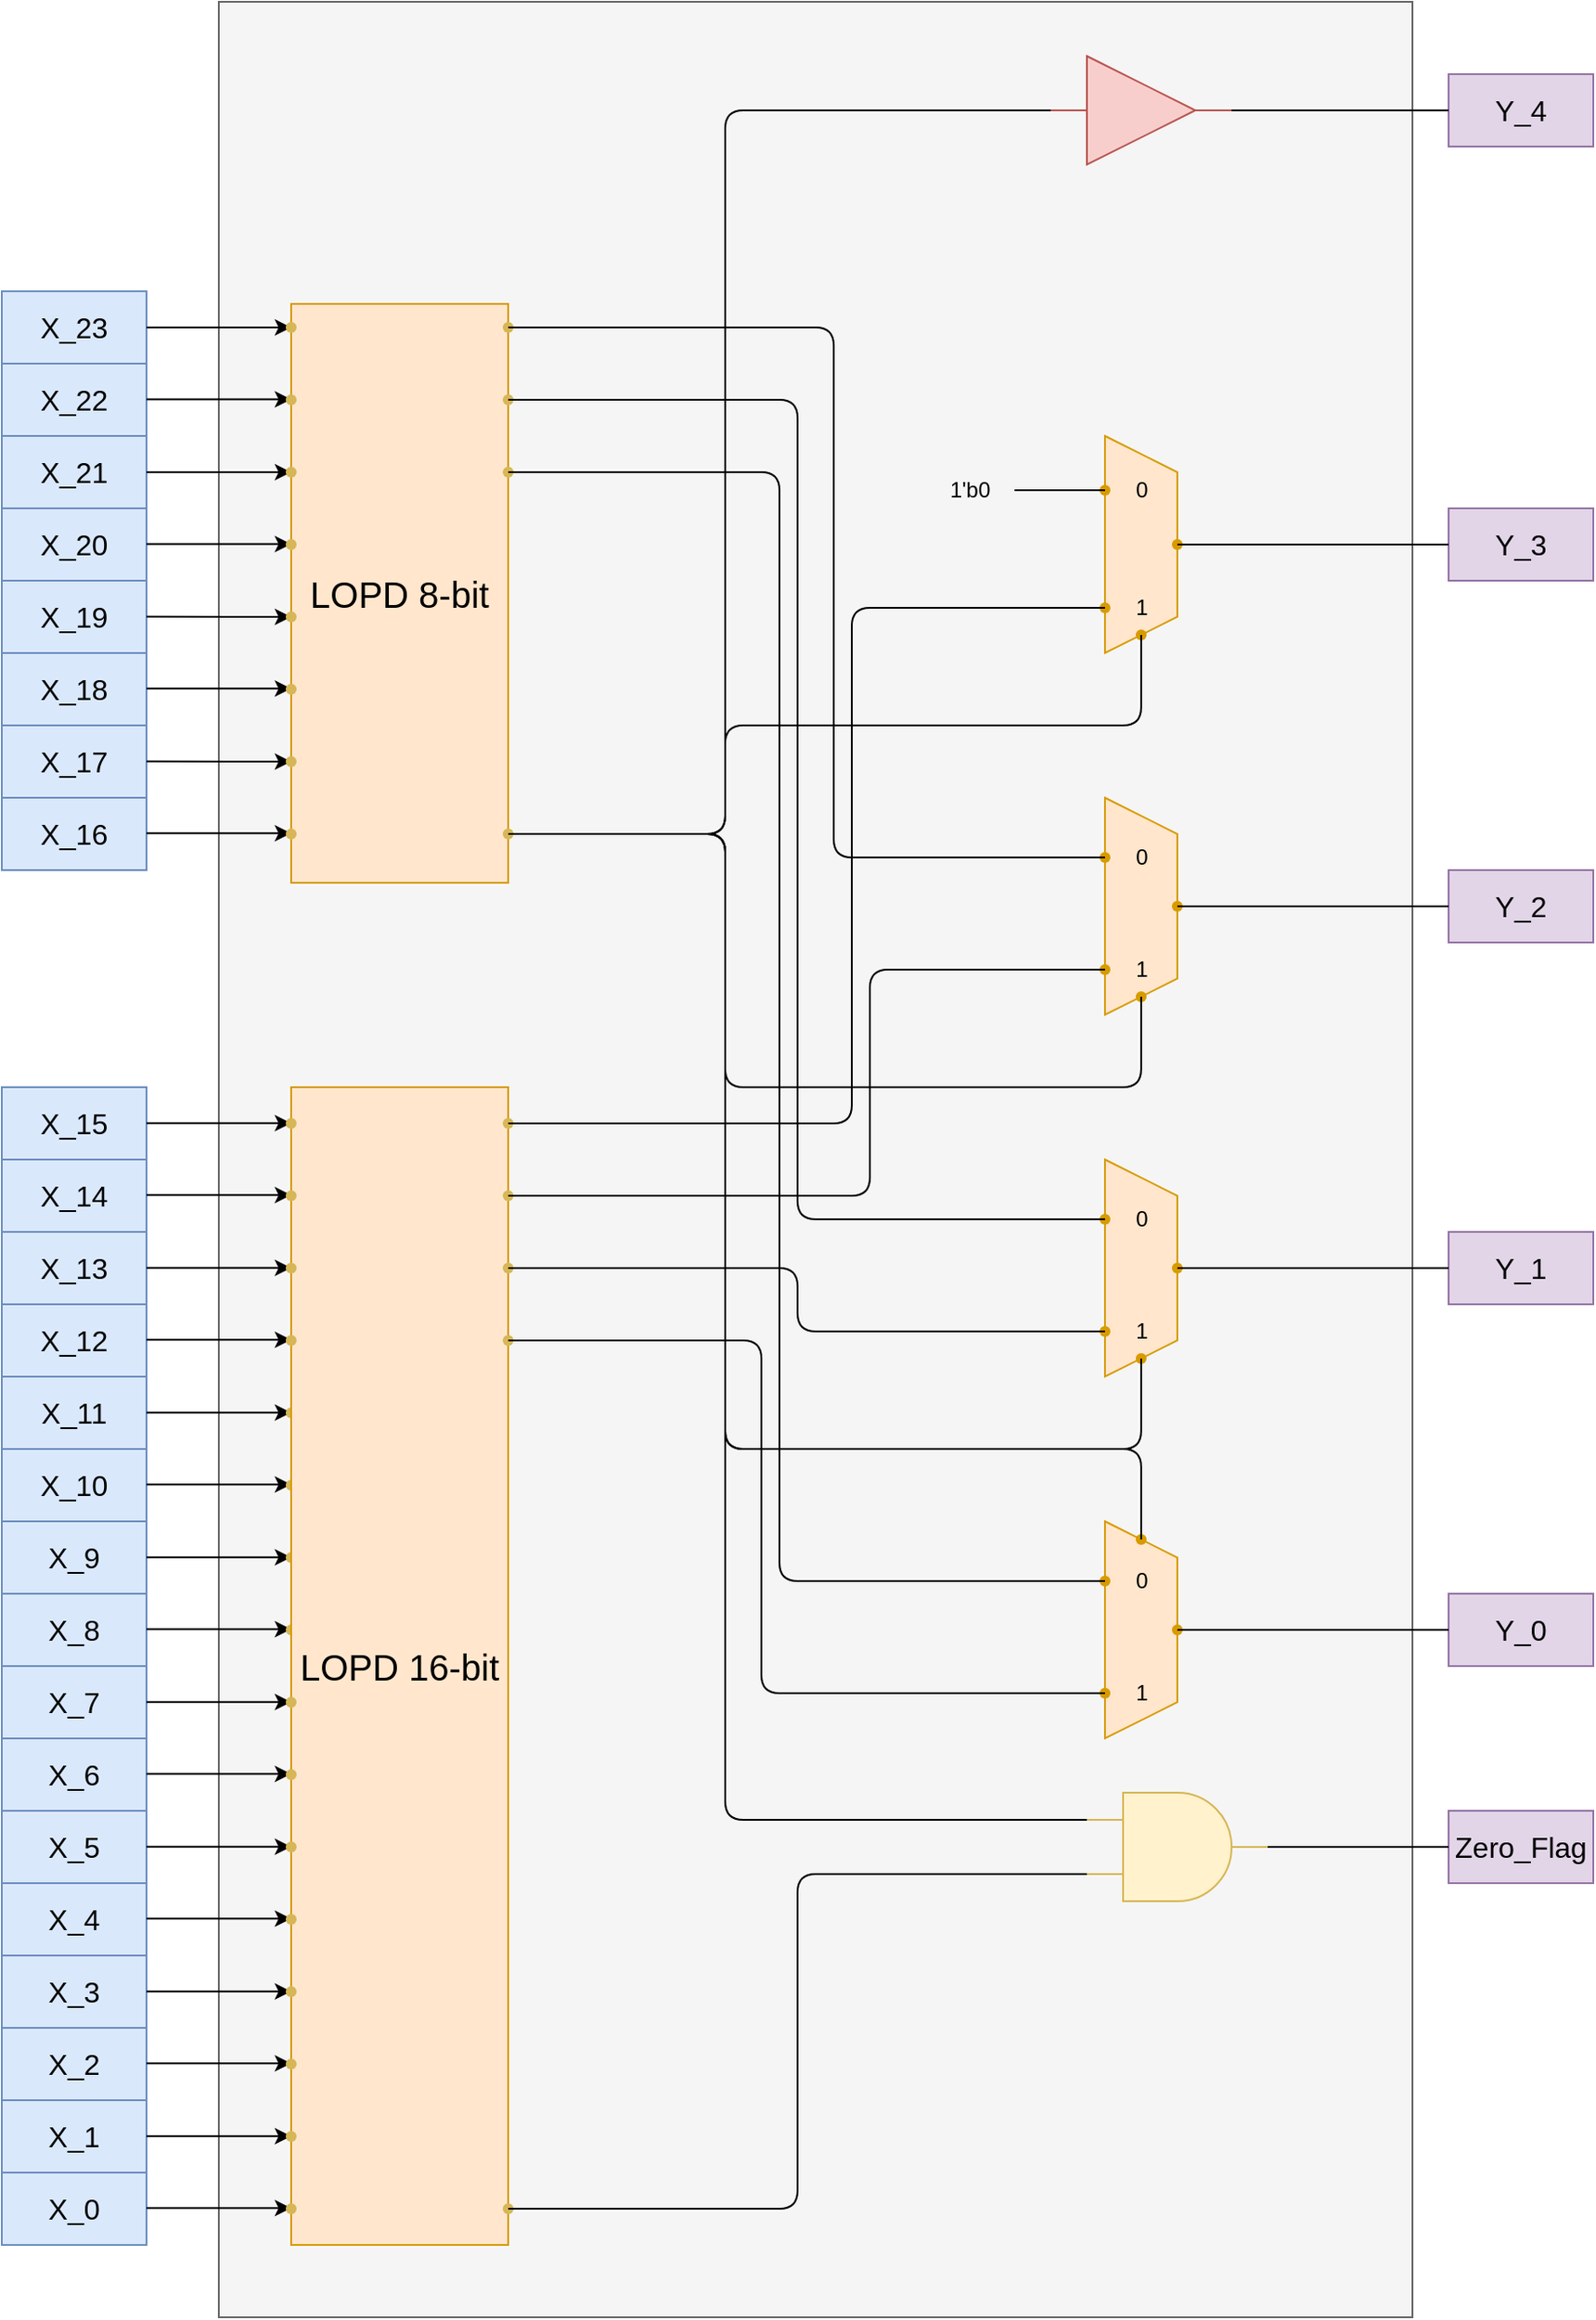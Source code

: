 <mxfile>
    <diagram id="HnrJ2k9k2Cit4Tft0vqH" name="Page-1">
        <mxGraphModel dx="1975" dy="1495" grid="1" gridSize="10" guides="1" tooltips="1" connect="1" arrows="1" fold="1" page="1" pageScale="1" pageWidth="850" pageHeight="1100" math="0" shadow="0">
            <root>
                <mxCell id="0"/>
                <mxCell id="1" parent="0"/>
                <mxCell id="196" value="" style="rounded=0;whiteSpace=wrap;html=1;fillColor=#f5f5f5;fontColor=#333333;strokeColor=#666666;" vertex="1" parent="1">
                    <mxGeometry x="120" y="40" width="660" height="1280" as="geometry"/>
                </mxCell>
                <mxCell id="39" value="" style="verticalLabelPosition=bottom;shadow=0;dashed=0;align=center;html=1;verticalAlign=top;shape=mxgraph.electrical.logic_gates.logic_gate;operation=and;fillColor=#fff2cc;strokeColor=#d6b656;" vertex="1" parent="1">
                    <mxGeometry x="600" y="1030" width="100" height="60" as="geometry"/>
                </mxCell>
                <mxCell id="40" value="" style="group" vertex="1" connectable="0" parent="1">
                    <mxGeometry x="600" y="280" width="60" height="120" as="geometry"/>
                </mxCell>
                <mxCell id="41" value="" style="shape=trapezoid;perimeter=trapezoidPerimeter;whiteSpace=wrap;html=1;fixedSize=1;rotation=90;fillColor=#ffe6cc;strokeColor=#d79b00;" vertex="1" parent="40">
                    <mxGeometry x="-30" y="40" width="120" height="40" as="geometry"/>
                </mxCell>
                <mxCell id="42" value="" style="shape=waypoint;sketch=0;size=6;pointerEvents=1;points=[];fillColor=#ffe6cc;resizable=0;rotatable=0;perimeter=centerPerimeter;snapToPoint=1;strokeColor=#d79b00;" vertex="1" parent="40">
                    <mxGeometry y="20" width="20" height="20" as="geometry"/>
                </mxCell>
                <mxCell id="43" value="0" style="text;html=1;align=center;verticalAlign=middle;resizable=0;points=[];autosize=1;strokeColor=none;fillColor=none;" vertex="1" parent="40">
                    <mxGeometry x="15" y="15" width="30" height="30" as="geometry"/>
                </mxCell>
                <mxCell id="44" value="1" style="text;html=1;align=center;verticalAlign=middle;resizable=0;points=[];autosize=1;strokeColor=none;fillColor=none;" vertex="1" parent="40">
                    <mxGeometry x="15" y="80" width="30" height="30" as="geometry"/>
                </mxCell>
                <mxCell id="45" value="" style="shape=waypoint;sketch=0;size=6;pointerEvents=1;points=[];fillColor=#ffe6cc;resizable=0;rotatable=0;perimeter=centerPerimeter;snapToPoint=1;strokeColor=#d79b00;" vertex="1" parent="40">
                    <mxGeometry y="85" width="20" height="20" as="geometry"/>
                </mxCell>
                <mxCell id="46" value="" style="shape=waypoint;sketch=0;size=6;pointerEvents=1;points=[];fillColor=#ffe6cc;resizable=0;rotatable=0;perimeter=centerPerimeter;snapToPoint=1;strokeColor=#d79b00;" vertex="1" parent="40">
                    <mxGeometry x="40" y="50" width="20" height="20" as="geometry"/>
                </mxCell>
                <mxCell id="47" value="" style="shape=waypoint;sketch=0;size=6;pointerEvents=1;points=[];fillColor=#ffe6cc;resizable=0;rotatable=0;perimeter=centerPerimeter;snapToPoint=1;strokeColor=#d79b00;" vertex="1" parent="40">
                    <mxGeometry x="20" y="100" width="20" height="20" as="geometry"/>
                </mxCell>
                <mxCell id="48" value="" style="group" vertex="1" connectable="0" parent="1">
                    <mxGeometry x="600" y="480" width="60" height="120" as="geometry"/>
                </mxCell>
                <mxCell id="49" value="" style="shape=trapezoid;perimeter=trapezoidPerimeter;whiteSpace=wrap;html=1;fixedSize=1;rotation=90;fillColor=#ffe6cc;strokeColor=#d79b00;" vertex="1" parent="48">
                    <mxGeometry x="-30" y="40" width="120" height="40" as="geometry"/>
                </mxCell>
                <mxCell id="50" value="" style="shape=waypoint;sketch=0;size=6;pointerEvents=1;points=[];fillColor=#ffe6cc;resizable=0;rotatable=0;perimeter=centerPerimeter;snapToPoint=1;strokeColor=#d79b00;" vertex="1" parent="48">
                    <mxGeometry y="23" width="20" height="20" as="geometry"/>
                </mxCell>
                <mxCell id="51" value="0" style="text;html=1;align=center;verticalAlign=middle;resizable=0;points=[];autosize=1;strokeColor=none;fillColor=none;" vertex="1" parent="48">
                    <mxGeometry x="15" y="18" width="30" height="30" as="geometry"/>
                </mxCell>
                <mxCell id="52" value="1" style="text;html=1;align=center;verticalAlign=middle;resizable=0;points=[];autosize=1;strokeColor=none;fillColor=none;" vertex="1" parent="48">
                    <mxGeometry x="15" y="80" width="30" height="30" as="geometry"/>
                </mxCell>
                <mxCell id="53" value="" style="shape=waypoint;sketch=0;size=6;pointerEvents=1;points=[];fillColor=#ffe6cc;resizable=0;rotatable=0;perimeter=centerPerimeter;snapToPoint=1;strokeColor=#d79b00;" vertex="1" parent="48">
                    <mxGeometry y="85" width="20" height="20" as="geometry"/>
                </mxCell>
                <mxCell id="54" value="" style="shape=waypoint;sketch=0;size=6;pointerEvents=1;points=[];fillColor=#ffe6cc;resizable=0;rotatable=0;perimeter=centerPerimeter;snapToPoint=1;strokeColor=#d79b00;" vertex="1" parent="48">
                    <mxGeometry x="40" y="50" width="20" height="20" as="geometry"/>
                </mxCell>
                <mxCell id="55" value="" style="shape=waypoint;sketch=0;size=6;pointerEvents=1;points=[];fillColor=#ffe6cc;resizable=0;rotatable=0;perimeter=centerPerimeter;snapToPoint=1;strokeColor=#d79b00;" vertex="1" parent="48">
                    <mxGeometry x="20" y="100" width="20" height="20" as="geometry"/>
                </mxCell>
                <mxCell id="56" value="" style="verticalLabelPosition=bottom;shadow=0;dashed=0;align=center;html=1;verticalAlign=top;shape=mxgraph.electrical.logic_gates.buffer2;fillColor=#f8cecc;strokeColor=#b85450;" vertex="1" parent="1">
                    <mxGeometry x="580" y="70" width="100" height="60" as="geometry"/>
                </mxCell>
                <mxCell id="66" value="&lt;font style=&quot;font-size: 16px;&quot;&gt;Y_4&lt;/font&gt;" style="whiteSpace=wrap;html=1;fillColor=#e1d5e7;strokeColor=#9673a6;" vertex="1" parent="1">
                    <mxGeometry x="800" y="80" width="80" height="40" as="geometry"/>
                </mxCell>
                <mxCell id="67" value="" style="endArrow=none;html=1;exitX=1;exitY=0.5;exitDx=0;exitDy=0;entryX=0;entryY=0.5;entryDx=0;entryDy=0;" edge="1" parent="1" source="56" target="66">
                    <mxGeometry width="50" height="50" relative="1" as="geometry">
                        <mxPoint x="790" y="340" as="sourcePoint"/>
                        <mxPoint x="840" y="290" as="targetPoint"/>
                    </mxGeometry>
                </mxCell>
                <mxCell id="68" value="&lt;font style=&quot;font-size: 16px;&quot;&gt;Y_3&lt;/font&gt;" style="whiteSpace=wrap;html=1;fillColor=#e1d5e7;strokeColor=#9673a6;" vertex="1" parent="1">
                    <mxGeometry x="800" y="320" width="80" height="40" as="geometry"/>
                </mxCell>
                <mxCell id="69" value="" style="endArrow=none;html=1;exitX=0.75;exitY=0.542;exitDx=0;exitDy=0;entryX=0;entryY=0.5;entryDx=0;entryDy=0;exitPerimeter=0;" edge="1" parent="1" source="46" target="68">
                    <mxGeometry width="50" height="50" relative="1" as="geometry">
                        <mxPoint x="690" y="180" as="sourcePoint"/>
                        <mxPoint x="810" y="180" as="targetPoint"/>
                    </mxGeometry>
                </mxCell>
                <mxCell id="70" value="&lt;font style=&quot;font-size: 16px;&quot;&gt;Y_2&lt;/font&gt;" style="whiteSpace=wrap;html=1;fillColor=#e1d5e7;strokeColor=#9673a6;" vertex="1" parent="1">
                    <mxGeometry x="800" y="520" width="80" height="40" as="geometry"/>
                </mxCell>
                <mxCell id="71" value="" style="endArrow=none;html=1;exitX=0.667;exitY=0.775;exitDx=0;exitDy=0;entryX=0;entryY=0.5;entryDx=0;entryDy=0;exitPerimeter=0;" edge="1" parent="1" source="54" target="70">
                    <mxGeometry width="50" height="50" relative="1" as="geometry">
                        <mxPoint x="660" y="293" as="sourcePoint"/>
                        <mxPoint x="810" y="293" as="targetPoint"/>
                    </mxGeometry>
                </mxCell>
                <mxCell id="72" value="&lt;font style=&quot;font-size: 16px;&quot;&gt;Zero_Flag&lt;/font&gt;" style="whiteSpace=wrap;html=1;fillColor=#e1d5e7;strokeColor=#9673a6;" vertex="1" parent="1">
                    <mxGeometry x="800" y="1040" width="80" height="40" as="geometry"/>
                </mxCell>
                <mxCell id="73" value="" style="endArrow=none;html=1;exitX=1;exitY=0.5;exitDx=0;exitDy=0;entryX=0;entryY=0.5;entryDx=0;entryDy=0;exitPerimeter=0;" edge="1" parent="1" source="39" target="72">
                    <mxGeometry width="50" height="50" relative="1" as="geometry">
                        <mxPoint x="660" y="927" as="sourcePoint"/>
                        <mxPoint x="810" y="927" as="targetPoint"/>
                    </mxGeometry>
                </mxCell>
                <mxCell id="140" value="" style="group" vertex="1" connectable="0" parent="1">
                    <mxGeometry y="640" width="290" height="640" as="geometry"/>
                </mxCell>
                <mxCell id="31" value="&lt;font style=&quot;font-size: 16px;&quot;&gt;X_11&lt;/font&gt;" style="whiteSpace=wrap;html=1;fillColor=#dae8fc;strokeColor=#6c8ebf;" vertex="1" parent="140">
                    <mxGeometry y="160" width="80" height="40" as="geometry"/>
                </mxCell>
                <mxCell id="32" value="&lt;font style=&quot;font-size: 16px;&quot;&gt;X_10&lt;/font&gt;" style="whiteSpace=wrap;html=1;fillColor=#dae8fc;strokeColor=#6c8ebf;" vertex="1" parent="140">
                    <mxGeometry y="200" width="80" height="40" as="geometry"/>
                </mxCell>
                <mxCell id="33" value="&lt;font style=&quot;font-size: 16px;&quot;&gt;X_9&lt;/font&gt;" style="whiteSpace=wrap;html=1;fillColor=#dae8fc;strokeColor=#6c8ebf;" vertex="1" parent="140">
                    <mxGeometry y="240" width="80" height="40" as="geometry"/>
                </mxCell>
                <mxCell id="34" value="&lt;font style=&quot;font-size: 16px;&quot;&gt;X_8&lt;/font&gt;" style="whiteSpace=wrap;html=1;fillColor=#dae8fc;strokeColor=#6c8ebf;" vertex="1" parent="140">
                    <mxGeometry y="280" width="80" height="40" as="geometry"/>
                </mxCell>
                <mxCell id="35" value="" style="edgeStyle=none;orthogonalLoop=1;jettySize=auto;html=1;exitX=1;exitY=0.5;exitDx=0;exitDy=0;entryX=0.15;entryY=0.64;entryDx=0;entryDy=0;entryPerimeter=0;" edge="1" parent="140">
                    <mxGeometry width="100" relative="1" as="geometry">
                        <mxPoint x="80" y="299.64" as="sourcePoint"/>
                        <mxPoint x="160" y="299.64" as="targetPoint"/>
                        <Array as="points"/>
                    </mxGeometry>
                </mxCell>
                <mxCell id="36" value="" style="edgeStyle=none;orthogonalLoop=1;jettySize=auto;html=1;exitX=1;exitY=0.5;exitDx=0;exitDy=0;entryX=0.15;entryY=0.64;entryDx=0;entryDy=0;entryPerimeter=0;" edge="1" parent="140">
                    <mxGeometry width="100" relative="1" as="geometry">
                        <mxPoint x="80" y="259.88" as="sourcePoint"/>
                        <mxPoint x="160" y="259.88" as="targetPoint"/>
                        <Array as="points"/>
                    </mxGeometry>
                </mxCell>
                <mxCell id="37" value="" style="edgeStyle=none;orthogonalLoop=1;jettySize=auto;html=1;exitX=1;exitY=0.5;exitDx=0;exitDy=0;entryX=0.15;entryY=0.64;entryDx=0;entryDy=0;entryPerimeter=0;" edge="1" parent="140">
                    <mxGeometry width="100" relative="1" as="geometry">
                        <mxPoint x="80" y="219.64" as="sourcePoint"/>
                        <mxPoint x="160" y="219.64" as="targetPoint"/>
                        <Array as="points"/>
                    </mxGeometry>
                </mxCell>
                <mxCell id="38" value="" style="edgeStyle=none;orthogonalLoop=1;jettySize=auto;html=1;exitX=1;exitY=0.5;exitDx=0;exitDy=0;entryX=0.15;entryY=0.64;entryDx=0;entryDy=0;entryPerimeter=0;" edge="1" parent="140">
                    <mxGeometry width="100" relative="1" as="geometry">
                        <mxPoint x="80" y="179.88" as="sourcePoint"/>
                        <mxPoint x="160" y="179.88" as="targetPoint"/>
                        <Array as="points"/>
                    </mxGeometry>
                </mxCell>
                <mxCell id="88" value="" style="shape=waypoint;sketch=0;size=6;pointerEvents=1;points=[];fillColor=#fff2cc;resizable=0;rotatable=0;perimeter=centerPerimeter;snapToPoint=1;strokeColor=#d6b656;container=0;" vertex="1" parent="140">
                    <mxGeometry x="150" y="170" width="20" height="20" as="geometry"/>
                </mxCell>
                <mxCell id="89" value="" style="shape=waypoint;sketch=0;size=6;pointerEvents=1;points=[];fillColor=#fff2cc;resizable=0;rotatable=0;perimeter=centerPerimeter;snapToPoint=1;strokeColor=#d6b656;container=0;" vertex="1" parent="140">
                    <mxGeometry x="150" y="210" width="20" height="20" as="geometry"/>
                </mxCell>
                <mxCell id="90" value="" style="shape=waypoint;sketch=0;size=6;pointerEvents=1;points=[];fillColor=#fff2cc;resizable=0;rotatable=0;perimeter=centerPerimeter;snapToPoint=1;strokeColor=#d6b656;container=0;" vertex="1" parent="140">
                    <mxGeometry x="150" y="250" width="20" height="20" as="geometry"/>
                </mxCell>
                <mxCell id="91" value="" style="shape=waypoint;sketch=0;size=6;pointerEvents=1;points=[];fillColor=#fff2cc;resizable=0;rotatable=0;perimeter=centerPerimeter;snapToPoint=1;strokeColor=#d6b656;container=0;" vertex="1" parent="140">
                    <mxGeometry x="150" y="290" width="20" height="20" as="geometry"/>
                </mxCell>
                <mxCell id="23" value="&lt;font style=&quot;font-size: 20px;&quot;&gt;LOPD 16-bit&lt;/font&gt;" style="whiteSpace=wrap;html=1;fillColor=#ffe6cc;strokeColor=#d79b00;container=0;" vertex="1" parent="140">
                    <mxGeometry x="160" width="120" height="640" as="geometry"/>
                </mxCell>
                <mxCell id="24" value="" style="shape=waypoint;sketch=0;size=6;pointerEvents=1;points=[];fillColor=#fff2cc;resizable=0;rotatable=0;perimeter=centerPerimeter;snapToPoint=1;strokeColor=#d6b656;container=0;" vertex="1" parent="140">
                    <mxGeometry x="270" y="10" width="20" height="20" as="geometry"/>
                </mxCell>
                <mxCell id="25" value="" style="shape=waypoint;sketch=0;size=6;pointerEvents=1;points=[];fillColor=#fff2cc;resizable=0;rotatable=0;perimeter=centerPerimeter;snapToPoint=1;strokeColor=#d6b656;container=0;" vertex="1" parent="140">
                    <mxGeometry x="270" y="50" width="20" height="20" as="geometry"/>
                </mxCell>
                <mxCell id="26" value="" style="shape=waypoint;sketch=0;size=6;pointerEvents=1;points=[];fillColor=#fff2cc;resizable=0;rotatable=0;perimeter=centerPerimeter;snapToPoint=1;strokeColor=#d6b656;container=0;" vertex="1" parent="140">
                    <mxGeometry x="270" y="90" width="20" height="20" as="geometry"/>
                </mxCell>
                <mxCell id="27" value="" style="shape=waypoint;sketch=0;size=6;pointerEvents=1;points=[];fillColor=#fff2cc;resizable=0;rotatable=0;perimeter=centerPerimeter;snapToPoint=1;strokeColor=#d6b656;container=0;" vertex="1" parent="140">
                    <mxGeometry x="270" y="610" width="20" height="20" as="geometry"/>
                </mxCell>
                <mxCell id="28" value="" style="shape=waypoint;sketch=0;size=6;pointerEvents=1;points=[];fillColor=#fff2cc;resizable=0;rotatable=0;perimeter=centerPerimeter;snapToPoint=1;strokeColor=#d6b656;container=0;" vertex="1" parent="140">
                    <mxGeometry x="270" y="130" width="20" height="20" as="geometry"/>
                </mxCell>
                <mxCell id="104" value="&lt;font style=&quot;font-size: 16px;&quot;&gt;X_15&lt;/font&gt;" style="whiteSpace=wrap;html=1;fillColor=#dae8fc;strokeColor=#6c8ebf;" vertex="1" parent="140">
                    <mxGeometry width="80" height="40" as="geometry"/>
                </mxCell>
                <mxCell id="105" value="&lt;font style=&quot;font-size: 16px;&quot;&gt;X_14&lt;/font&gt;" style="whiteSpace=wrap;html=1;fillColor=#dae8fc;strokeColor=#6c8ebf;" vertex="1" parent="140">
                    <mxGeometry y="40" width="80" height="40" as="geometry"/>
                </mxCell>
                <mxCell id="106" value="&lt;font style=&quot;font-size: 16px;&quot;&gt;X_13&lt;/font&gt;" style="whiteSpace=wrap;html=1;fillColor=#dae8fc;strokeColor=#6c8ebf;" vertex="1" parent="140">
                    <mxGeometry y="80" width="80" height="40" as="geometry"/>
                </mxCell>
                <mxCell id="107" value="&lt;font style=&quot;font-size: 16px;&quot;&gt;X_12&lt;/font&gt;" style="whiteSpace=wrap;html=1;fillColor=#dae8fc;strokeColor=#6c8ebf;" vertex="1" parent="140">
                    <mxGeometry y="120" width="80" height="40" as="geometry"/>
                </mxCell>
                <mxCell id="108" value="" style="edgeStyle=none;orthogonalLoop=1;jettySize=auto;html=1;exitX=1;exitY=0.5;exitDx=0;exitDy=0;entryX=0.15;entryY=0.64;entryDx=0;entryDy=0;entryPerimeter=0;" edge="1" parent="140">
                    <mxGeometry width="100" relative="1" as="geometry">
                        <mxPoint x="80" y="139.64" as="sourcePoint"/>
                        <mxPoint x="160" y="139.64" as="targetPoint"/>
                        <Array as="points"/>
                    </mxGeometry>
                </mxCell>
                <mxCell id="109" value="" style="edgeStyle=none;orthogonalLoop=1;jettySize=auto;html=1;exitX=1;exitY=0.5;exitDx=0;exitDy=0;entryX=0.15;entryY=0.64;entryDx=0;entryDy=0;entryPerimeter=0;" edge="1" parent="140">
                    <mxGeometry width="100" relative="1" as="geometry">
                        <mxPoint x="80" y="99.88" as="sourcePoint"/>
                        <mxPoint x="160" y="99.88" as="targetPoint"/>
                        <Array as="points"/>
                    </mxGeometry>
                </mxCell>
                <mxCell id="110" value="" style="edgeStyle=none;orthogonalLoop=1;jettySize=auto;html=1;exitX=1;exitY=0.5;exitDx=0;exitDy=0;entryX=0.15;entryY=0.64;entryDx=0;entryDy=0;entryPerimeter=0;" edge="1" parent="140">
                    <mxGeometry width="100" relative="1" as="geometry">
                        <mxPoint x="80" y="59.64" as="sourcePoint"/>
                        <mxPoint x="160" y="59.64" as="targetPoint"/>
                        <Array as="points"/>
                    </mxGeometry>
                </mxCell>
                <mxCell id="111" value="" style="edgeStyle=none;orthogonalLoop=1;jettySize=auto;html=1;exitX=1;exitY=0.5;exitDx=0;exitDy=0;entryX=0.15;entryY=0.64;entryDx=0;entryDy=0;entryPerimeter=0;" edge="1" parent="140">
                    <mxGeometry width="100" relative="1" as="geometry">
                        <mxPoint x="80" y="19.88" as="sourcePoint"/>
                        <mxPoint x="160" y="19.88" as="targetPoint"/>
                        <Array as="points"/>
                    </mxGeometry>
                </mxCell>
                <mxCell id="112" value="" style="shape=waypoint;sketch=0;size=6;pointerEvents=1;points=[];fillColor=#fff2cc;resizable=0;rotatable=0;perimeter=centerPerimeter;snapToPoint=1;strokeColor=#d6b656;container=0;" vertex="1" parent="140">
                    <mxGeometry x="150" y="10" width="20" height="20" as="geometry"/>
                </mxCell>
                <mxCell id="113" value="" style="shape=waypoint;sketch=0;size=6;pointerEvents=1;points=[];fillColor=#fff2cc;resizable=0;rotatable=0;perimeter=centerPerimeter;snapToPoint=1;strokeColor=#d6b656;container=0;" vertex="1" parent="140">
                    <mxGeometry x="150" y="50" width="20" height="20" as="geometry"/>
                </mxCell>
                <mxCell id="114" value="" style="shape=waypoint;sketch=0;size=6;pointerEvents=1;points=[];fillColor=#fff2cc;resizable=0;rotatable=0;perimeter=centerPerimeter;snapToPoint=1;strokeColor=#d6b656;container=0;" vertex="1" parent="140">
                    <mxGeometry x="150" y="90" width="20" height="20" as="geometry"/>
                </mxCell>
                <mxCell id="141" style="edgeStyle=none;html=1;" edge="1" parent="140" source="115" target="23">
                    <mxGeometry relative="1" as="geometry"/>
                </mxCell>
                <mxCell id="115" value="" style="shape=waypoint;sketch=0;size=6;pointerEvents=1;points=[];fillColor=#fff2cc;resizable=0;rotatable=0;perimeter=centerPerimeter;snapToPoint=1;strokeColor=#d6b656;container=0;" vertex="1" parent="140">
                    <mxGeometry x="150" y="130" width="20" height="20" as="geometry"/>
                </mxCell>
                <mxCell id="116" value="&lt;font style=&quot;font-size: 16px;&quot;&gt;X_3&lt;/font&gt;" style="whiteSpace=wrap;html=1;fillColor=#dae8fc;strokeColor=#6c8ebf;" vertex="1" parent="140">
                    <mxGeometry y="480" width="80" height="40" as="geometry"/>
                </mxCell>
                <mxCell id="117" value="&lt;font style=&quot;font-size: 16px;&quot;&gt;X_2&lt;/font&gt;" style="whiteSpace=wrap;html=1;fillColor=#dae8fc;strokeColor=#6c8ebf;" vertex="1" parent="140">
                    <mxGeometry y="520" width="80" height="40" as="geometry"/>
                </mxCell>
                <mxCell id="118" value="&lt;font style=&quot;font-size: 16px;&quot;&gt;X_1&lt;/font&gt;" style="whiteSpace=wrap;html=1;fillColor=#dae8fc;strokeColor=#6c8ebf;" vertex="1" parent="140">
                    <mxGeometry y="560" width="80" height="40" as="geometry"/>
                </mxCell>
                <mxCell id="119" value="&lt;font style=&quot;font-size: 16px;&quot;&gt;X_0&lt;/font&gt;" style="whiteSpace=wrap;html=1;fillColor=#dae8fc;strokeColor=#6c8ebf;" vertex="1" parent="140">
                    <mxGeometry y="600" width="80" height="40" as="geometry"/>
                </mxCell>
                <mxCell id="120" value="" style="edgeStyle=none;orthogonalLoop=1;jettySize=auto;html=1;exitX=1;exitY=0.5;exitDx=0;exitDy=0;entryX=0.15;entryY=0.64;entryDx=0;entryDy=0;entryPerimeter=0;" edge="1" parent="140">
                    <mxGeometry width="100" relative="1" as="geometry">
                        <mxPoint x="80" y="619.64" as="sourcePoint"/>
                        <mxPoint x="160" y="619.64" as="targetPoint"/>
                        <Array as="points"/>
                    </mxGeometry>
                </mxCell>
                <mxCell id="121" value="" style="edgeStyle=none;orthogonalLoop=1;jettySize=auto;html=1;exitX=1;exitY=0.5;exitDx=0;exitDy=0;entryX=0.15;entryY=0.64;entryDx=0;entryDy=0;entryPerimeter=0;" edge="1" parent="140">
                    <mxGeometry width="100" relative="1" as="geometry">
                        <mxPoint x="80" y="579.88" as="sourcePoint"/>
                        <mxPoint x="160" y="579.88" as="targetPoint"/>
                        <Array as="points"/>
                    </mxGeometry>
                </mxCell>
                <mxCell id="122" value="" style="edgeStyle=none;orthogonalLoop=1;jettySize=auto;html=1;exitX=1;exitY=0.5;exitDx=0;exitDy=0;entryX=0.15;entryY=0.64;entryDx=0;entryDy=0;entryPerimeter=0;" edge="1" parent="140">
                    <mxGeometry width="100" relative="1" as="geometry">
                        <mxPoint x="80" y="539.64" as="sourcePoint"/>
                        <mxPoint x="160" y="539.64" as="targetPoint"/>
                        <Array as="points"/>
                    </mxGeometry>
                </mxCell>
                <mxCell id="123" value="" style="edgeStyle=none;orthogonalLoop=1;jettySize=auto;html=1;exitX=1;exitY=0.5;exitDx=0;exitDy=0;entryX=0.15;entryY=0.64;entryDx=0;entryDy=0;entryPerimeter=0;" edge="1" parent="140">
                    <mxGeometry width="100" relative="1" as="geometry">
                        <mxPoint x="80" y="499.88" as="sourcePoint"/>
                        <mxPoint x="160" y="499.88" as="targetPoint"/>
                        <Array as="points"/>
                    </mxGeometry>
                </mxCell>
                <mxCell id="124" value="" style="shape=waypoint;sketch=0;size=6;pointerEvents=1;points=[];fillColor=#fff2cc;resizable=0;rotatable=0;perimeter=centerPerimeter;snapToPoint=1;strokeColor=#d6b656;container=0;" vertex="1" parent="140">
                    <mxGeometry x="150" y="490" width="20" height="20" as="geometry"/>
                </mxCell>
                <mxCell id="125" value="" style="shape=waypoint;sketch=0;size=6;pointerEvents=1;points=[];fillColor=#fff2cc;resizable=0;rotatable=0;perimeter=centerPerimeter;snapToPoint=1;strokeColor=#d6b656;container=0;" vertex="1" parent="140">
                    <mxGeometry x="150" y="530" width="20" height="20" as="geometry"/>
                </mxCell>
                <mxCell id="126" value="" style="shape=waypoint;sketch=0;size=6;pointerEvents=1;points=[];fillColor=#fff2cc;resizable=0;rotatable=0;perimeter=centerPerimeter;snapToPoint=1;strokeColor=#d6b656;container=0;" vertex="1" parent="140">
                    <mxGeometry x="150" y="570" width="20" height="20" as="geometry"/>
                </mxCell>
                <mxCell id="127" value="" style="shape=waypoint;sketch=0;size=6;pointerEvents=1;points=[];fillColor=#fff2cc;resizable=0;rotatable=0;perimeter=centerPerimeter;snapToPoint=1;strokeColor=#d6b656;container=0;" vertex="1" parent="140">
                    <mxGeometry x="150" y="610" width="20" height="20" as="geometry"/>
                </mxCell>
                <mxCell id="128" value="&lt;font style=&quot;font-size: 16px;&quot;&gt;X_7&lt;/font&gt;" style="whiteSpace=wrap;html=1;fillColor=#dae8fc;strokeColor=#6c8ebf;" vertex="1" parent="140">
                    <mxGeometry y="320" width="80" height="40" as="geometry"/>
                </mxCell>
                <mxCell id="129" value="&lt;font style=&quot;font-size: 16px;&quot;&gt;X_6&lt;/font&gt;" style="whiteSpace=wrap;html=1;fillColor=#dae8fc;strokeColor=#6c8ebf;" vertex="1" parent="140">
                    <mxGeometry y="360" width="80" height="40" as="geometry"/>
                </mxCell>
                <mxCell id="130" value="&lt;font style=&quot;font-size: 16px;&quot;&gt;X_5&lt;/font&gt;" style="whiteSpace=wrap;html=1;fillColor=#dae8fc;strokeColor=#6c8ebf;" vertex="1" parent="140">
                    <mxGeometry y="400" width="80" height="40" as="geometry"/>
                </mxCell>
                <mxCell id="131" value="&lt;font style=&quot;font-size: 16px;&quot;&gt;X_4&lt;/font&gt;" style="whiteSpace=wrap;html=1;fillColor=#dae8fc;strokeColor=#6c8ebf;" vertex="1" parent="140">
                    <mxGeometry y="440" width="80" height="40" as="geometry"/>
                </mxCell>
                <mxCell id="132" value="" style="edgeStyle=none;orthogonalLoop=1;jettySize=auto;html=1;exitX=1;exitY=0.5;exitDx=0;exitDy=0;entryX=0.15;entryY=0.64;entryDx=0;entryDy=0;entryPerimeter=0;" edge="1" parent="140">
                    <mxGeometry width="100" relative="1" as="geometry">
                        <mxPoint x="80" y="459.64" as="sourcePoint"/>
                        <mxPoint x="160" y="459.64" as="targetPoint"/>
                        <Array as="points"/>
                    </mxGeometry>
                </mxCell>
                <mxCell id="133" value="" style="edgeStyle=none;orthogonalLoop=1;jettySize=auto;html=1;exitX=1;exitY=0.5;exitDx=0;exitDy=0;entryX=0.15;entryY=0.64;entryDx=0;entryDy=0;entryPerimeter=0;" edge="1" parent="140">
                    <mxGeometry width="100" relative="1" as="geometry">
                        <mxPoint x="80" y="419.88" as="sourcePoint"/>
                        <mxPoint x="160" y="419.88" as="targetPoint"/>
                        <Array as="points"/>
                    </mxGeometry>
                </mxCell>
                <mxCell id="134" value="" style="edgeStyle=none;orthogonalLoop=1;jettySize=auto;html=1;exitX=1;exitY=0.5;exitDx=0;exitDy=0;entryX=0.15;entryY=0.64;entryDx=0;entryDy=0;entryPerimeter=0;" edge="1" parent="140">
                    <mxGeometry width="100" relative="1" as="geometry">
                        <mxPoint x="80" y="379.64" as="sourcePoint"/>
                        <mxPoint x="160" y="379.64" as="targetPoint"/>
                        <Array as="points"/>
                    </mxGeometry>
                </mxCell>
                <mxCell id="135" value="" style="edgeStyle=none;orthogonalLoop=1;jettySize=auto;html=1;exitX=1;exitY=0.5;exitDx=0;exitDy=0;entryX=0.15;entryY=0.64;entryDx=0;entryDy=0;entryPerimeter=0;" edge="1" parent="140">
                    <mxGeometry width="100" relative="1" as="geometry">
                        <mxPoint x="80" y="339.88" as="sourcePoint"/>
                        <mxPoint x="160" y="339.88" as="targetPoint"/>
                        <Array as="points"/>
                    </mxGeometry>
                </mxCell>
                <mxCell id="136" value="" style="shape=waypoint;sketch=0;size=6;pointerEvents=1;points=[];fillColor=#fff2cc;resizable=0;rotatable=0;perimeter=centerPerimeter;snapToPoint=1;strokeColor=#d6b656;container=0;" vertex="1" parent="140">
                    <mxGeometry x="150" y="330" width="20" height="20" as="geometry"/>
                </mxCell>
                <mxCell id="137" value="" style="shape=waypoint;sketch=0;size=6;pointerEvents=1;points=[];fillColor=#fff2cc;resizable=0;rotatable=0;perimeter=centerPerimeter;snapToPoint=1;strokeColor=#d6b656;container=0;" vertex="1" parent="140">
                    <mxGeometry x="150" y="370" width="20" height="20" as="geometry"/>
                </mxCell>
                <mxCell id="138" value="" style="shape=waypoint;sketch=0;size=6;pointerEvents=1;points=[];fillColor=#fff2cc;resizable=0;rotatable=0;perimeter=centerPerimeter;snapToPoint=1;strokeColor=#d6b656;container=0;" vertex="1" parent="140">
                    <mxGeometry x="150" y="410" width="20" height="20" as="geometry"/>
                </mxCell>
                <mxCell id="139" value="" style="shape=waypoint;sketch=0;size=6;pointerEvents=1;points=[];fillColor=#fff2cc;resizable=0;rotatable=0;perimeter=centerPerimeter;snapToPoint=1;strokeColor=#d6b656;container=0;" vertex="1" parent="140">
                    <mxGeometry x="150" y="450" width="20" height="20" as="geometry"/>
                </mxCell>
                <mxCell id="148" value="" style="group" vertex="1" connectable="0" parent="1">
                    <mxGeometry y="200" width="290" height="327" as="geometry"/>
                </mxCell>
                <mxCell id="5" value="&lt;font style=&quot;font-size: 20px;&quot;&gt;LOPD 8-bit&lt;/font&gt;" style="whiteSpace=wrap;html=1;fillColor=#ffe6cc;strokeColor=#d79b00;container=0;" vertex="1" parent="148">
                    <mxGeometry x="160" y="7" width="120" height="320" as="geometry"/>
                </mxCell>
                <mxCell id="13" value="&lt;font style=&quot;font-size: 16px;&quot;&gt;X_23&lt;/font&gt;" style="whiteSpace=wrap;html=1;fillColor=#dae8fc;strokeColor=#6c8ebf;" vertex="1" parent="148">
                    <mxGeometry width="80" height="40" as="geometry"/>
                </mxCell>
                <mxCell id="14" value="&lt;font style=&quot;font-size: 16px;&quot;&gt;X_22&lt;/font&gt;" style="whiteSpace=wrap;html=1;fillColor=#dae8fc;strokeColor=#6c8ebf;" vertex="1" parent="148">
                    <mxGeometry y="40" width="80" height="40" as="geometry"/>
                </mxCell>
                <mxCell id="15" value="&lt;font style=&quot;font-size: 16px;&quot;&gt;X_21&lt;/font&gt;" style="whiteSpace=wrap;html=1;fillColor=#dae8fc;strokeColor=#6c8ebf;" vertex="1" parent="148">
                    <mxGeometry y="80" width="80" height="40" as="geometry"/>
                </mxCell>
                <mxCell id="16" value="&lt;font style=&quot;font-size: 16px;&quot;&gt;X_20&lt;/font&gt;" style="whiteSpace=wrap;html=1;fillColor=#dae8fc;strokeColor=#6c8ebf;" vertex="1" parent="148">
                    <mxGeometry y="120" width="80" height="40" as="geometry"/>
                </mxCell>
                <mxCell id="92" value="&lt;font style=&quot;font-size: 16px;&quot;&gt;X_19&lt;/font&gt;" style="whiteSpace=wrap;html=1;fillColor=#dae8fc;strokeColor=#6c8ebf;" vertex="1" parent="148">
                    <mxGeometry y="160" width="80" height="40" as="geometry"/>
                </mxCell>
                <mxCell id="93" value="&lt;font style=&quot;font-size: 16px;&quot;&gt;X_18&lt;/font&gt;" style="whiteSpace=wrap;html=1;fillColor=#dae8fc;strokeColor=#6c8ebf;" vertex="1" parent="148">
                    <mxGeometry y="200" width="80" height="40" as="geometry"/>
                </mxCell>
                <mxCell id="94" value="&lt;font style=&quot;font-size: 16px;&quot;&gt;X_17&lt;/font&gt;" style="whiteSpace=wrap;html=1;fillColor=#dae8fc;strokeColor=#6c8ebf;" vertex="1" parent="148">
                    <mxGeometry y="240" width="80" height="40" as="geometry"/>
                </mxCell>
                <mxCell id="95" value="&lt;font style=&quot;font-size: 16px;&quot;&gt;X_16&lt;/font&gt;" style="whiteSpace=wrap;html=1;fillColor=#dae8fc;strokeColor=#6c8ebf;" vertex="1" parent="148">
                    <mxGeometry y="280" width="80" height="40" as="geometry"/>
                </mxCell>
                <mxCell id="10" value="" style="shape=waypoint;sketch=0;size=6;pointerEvents=1;points=[];fillColor=#fff2cc;resizable=0;rotatable=0;perimeter=centerPerimeter;snapToPoint=1;strokeColor=#d6b656;container=0;" vertex="1" parent="148">
                    <mxGeometry x="270" y="10" width="20" height="20" as="geometry"/>
                </mxCell>
                <mxCell id="11" value="" style="shape=waypoint;sketch=0;size=6;pointerEvents=1;points=[];fillColor=#fff2cc;resizable=0;rotatable=0;perimeter=centerPerimeter;snapToPoint=1;strokeColor=#d6b656;container=0;" vertex="1" parent="148">
                    <mxGeometry x="270" y="50" width="20" height="20" as="geometry"/>
                </mxCell>
                <mxCell id="12" value="" style="shape=waypoint;sketch=0;size=6;pointerEvents=1;points=[];fillColor=#fff2cc;resizable=0;rotatable=0;perimeter=centerPerimeter;snapToPoint=1;strokeColor=#d6b656;container=0;" vertex="1" parent="148">
                    <mxGeometry x="270" y="290" width="20" height="20" as="geometry"/>
                </mxCell>
                <mxCell id="101" value="" style="shape=waypoint;sketch=0;size=6;pointerEvents=1;points=[];fillColor=#fff2cc;resizable=0;rotatable=0;perimeter=centerPerimeter;snapToPoint=1;strokeColor=#d6b656;container=0;" vertex="1" parent="148">
                    <mxGeometry x="270" y="90" width="20" height="20" as="geometry"/>
                </mxCell>
                <mxCell id="17" value="" style="edgeStyle=none;orthogonalLoop=1;jettySize=auto;html=1;exitX=1;exitY=0.5;exitDx=0;exitDy=0;entryX=0.15;entryY=0.64;entryDx=0;entryDy=0;entryPerimeter=0;" edge="1" parent="148" source="13" target="6">
                    <mxGeometry width="100" relative="1" as="geometry">
                        <mxPoint x="70" y="-10" as="sourcePoint"/>
                        <mxPoint x="170" y="-10" as="targetPoint"/>
                        <Array as="points"/>
                    </mxGeometry>
                </mxCell>
                <mxCell id="18" value="" style="edgeStyle=none;orthogonalLoop=1;jettySize=auto;html=1;exitX=1;exitY=0.5;exitDx=0;exitDy=0;entryX=0.15;entryY=0.64;entryDx=0;entryDy=0;entryPerimeter=0;" edge="1" parent="148">
                    <mxGeometry width="100" relative="1" as="geometry">
                        <mxPoint x="80" y="59.76" as="sourcePoint"/>
                        <mxPoint x="160" y="59.76" as="targetPoint"/>
                        <Array as="points"/>
                    </mxGeometry>
                </mxCell>
                <mxCell id="19" value="" style="edgeStyle=none;orthogonalLoop=1;jettySize=auto;html=1;exitX=1;exitY=0.5;exitDx=0;exitDy=0;entryX=0.15;entryY=0.64;entryDx=0;entryDy=0;entryPerimeter=0;" edge="1" parent="148">
                    <mxGeometry width="100" relative="1" as="geometry">
                        <mxPoint x="80" y="100" as="sourcePoint"/>
                        <mxPoint x="160" y="100" as="targetPoint"/>
                        <Array as="points"/>
                    </mxGeometry>
                </mxCell>
                <mxCell id="20" value="" style="edgeStyle=none;orthogonalLoop=1;jettySize=auto;html=1;exitX=1;exitY=0.5;exitDx=0;exitDy=0;entryX=0.15;entryY=0.64;entryDx=0;entryDy=0;entryPerimeter=0;" edge="1" parent="148">
                    <mxGeometry width="100" relative="1" as="geometry">
                        <mxPoint x="80" y="139.76" as="sourcePoint"/>
                        <mxPoint x="160" y="139.76" as="targetPoint"/>
                        <Array as="points"/>
                    </mxGeometry>
                </mxCell>
                <mxCell id="96" value="" style="edgeStyle=none;orthogonalLoop=1;jettySize=auto;html=1;exitX=1;exitY=0.5;exitDx=0;exitDy=0;entryX=0.15;entryY=0.64;entryDx=0;entryDy=0;entryPerimeter=0;" edge="1" parent="148">
                    <mxGeometry width="100" relative="1" as="geometry">
                        <mxPoint x="80" y="299.64" as="sourcePoint"/>
                        <mxPoint x="160" y="299.64" as="targetPoint"/>
                        <Array as="points"/>
                    </mxGeometry>
                </mxCell>
                <mxCell id="97" value="" style="edgeStyle=none;orthogonalLoop=1;jettySize=auto;html=1;exitDx=0;exitDy=0;entryX=0.15;entryY=0.64;entryDx=0;entryDy=0;entryPerimeter=0;" edge="1" parent="148" source="145">
                    <mxGeometry width="100" relative="1" as="geometry">
                        <mxPoint x="80" y="259.88" as="sourcePoint"/>
                        <mxPoint x="160" y="259.88" as="targetPoint"/>
                        <Array as="points"/>
                    </mxGeometry>
                </mxCell>
                <mxCell id="98" value="" style="edgeStyle=none;orthogonalLoop=1;jettySize=auto;html=1;exitX=1;exitY=0.5;exitDx=0;exitDy=0;entryX=0.15;entryY=0.64;entryDx=0;entryDy=0;entryPerimeter=0;" edge="1" parent="148">
                    <mxGeometry width="100" relative="1" as="geometry">
                        <mxPoint x="80" y="219.64" as="sourcePoint"/>
                        <mxPoint x="160" y="219.64" as="targetPoint"/>
                        <Array as="points"/>
                    </mxGeometry>
                </mxCell>
                <mxCell id="99" value="" style="edgeStyle=none;orthogonalLoop=1;jettySize=auto;html=1;exitDx=0;exitDy=0;entryX=0.15;entryY=0.64;entryDx=0;entryDy=0;entryPerimeter=0;" edge="1" parent="148" source="142">
                    <mxGeometry width="100" relative="1" as="geometry">
                        <mxPoint x="80" y="179.88" as="sourcePoint"/>
                        <mxPoint x="160" y="179.88" as="targetPoint"/>
                        <Array as="points"/>
                    </mxGeometry>
                </mxCell>
                <mxCell id="6" value="" style="shape=waypoint;sketch=0;size=6;pointerEvents=1;points=[];fillColor=#fff2cc;resizable=0;rotatable=0;perimeter=centerPerimeter;snapToPoint=1;strokeColor=#d6b656;container=0;" vertex="1" parent="148">
                    <mxGeometry x="150" y="10" width="20" height="20" as="geometry"/>
                </mxCell>
                <mxCell id="7" value="" style="shape=waypoint;sketch=0;size=6;pointerEvents=1;points=[];fillColor=#fff2cc;resizable=0;rotatable=0;perimeter=centerPerimeter;snapToPoint=1;strokeColor=#d6b656;container=0;" vertex="1" parent="148">
                    <mxGeometry x="150" y="50" width="20" height="20" as="geometry"/>
                </mxCell>
                <mxCell id="8" value="" style="shape=waypoint;sketch=0;size=6;pointerEvents=1;points=[];fillColor=#fff2cc;resizable=0;rotatable=0;perimeter=centerPerimeter;snapToPoint=1;strokeColor=#d6b656;container=0;" vertex="1" parent="148">
                    <mxGeometry x="150" y="90" width="20" height="20" as="geometry"/>
                </mxCell>
                <mxCell id="9" value="" style="shape=waypoint;sketch=0;size=6;pointerEvents=1;points=[];fillColor=#fff2cc;resizable=0;rotatable=0;perimeter=centerPerimeter;snapToPoint=1;strokeColor=#d6b656;container=0;" vertex="1" parent="148">
                    <mxGeometry x="150" y="130" width="20" height="20" as="geometry"/>
                </mxCell>
                <mxCell id="143" value="" style="edgeStyle=none;orthogonalLoop=1;jettySize=auto;html=1;exitX=1;exitY=0.5;exitDx=0;exitDy=0;entryDx=0;entryDy=0;entryPerimeter=0;" edge="1" parent="148" target="142">
                    <mxGeometry width="100" relative="1" as="geometry">
                        <mxPoint x="80" y="179.88" as="sourcePoint"/>
                        <mxPoint x="160" y="179.88" as="targetPoint"/>
                        <Array as="points"/>
                    </mxGeometry>
                </mxCell>
                <mxCell id="142" value="" style="shape=waypoint;sketch=0;size=6;pointerEvents=1;points=[];fillColor=#fff2cc;resizable=0;rotatable=0;perimeter=centerPerimeter;snapToPoint=1;strokeColor=#d6b656;container=0;" vertex="1" parent="148">
                    <mxGeometry x="150" y="170" width="20" height="20" as="geometry"/>
                </mxCell>
                <mxCell id="144" value="" style="shape=waypoint;sketch=0;size=6;pointerEvents=1;points=[];fillColor=#fff2cc;resizable=0;rotatable=0;perimeter=centerPerimeter;snapToPoint=1;strokeColor=#d6b656;container=0;" vertex="1" parent="148">
                    <mxGeometry x="150" y="210" width="20" height="20" as="geometry"/>
                </mxCell>
                <mxCell id="146" value="" style="edgeStyle=none;orthogonalLoop=1;jettySize=auto;html=1;exitX=1;exitY=0.5;exitDx=0;exitDy=0;entryDx=0;entryDy=0;entryPerimeter=0;" edge="1" parent="148" target="145">
                    <mxGeometry width="100" relative="1" as="geometry">
                        <mxPoint x="80" y="259.88" as="sourcePoint"/>
                        <mxPoint x="160" y="259.88" as="targetPoint"/>
                        <Array as="points"/>
                    </mxGeometry>
                </mxCell>
                <mxCell id="145" value="" style="shape=waypoint;sketch=0;size=6;pointerEvents=1;points=[];fillColor=#fff2cc;resizable=0;rotatable=0;perimeter=centerPerimeter;snapToPoint=1;strokeColor=#d6b656;container=0;" vertex="1" parent="148">
                    <mxGeometry x="150" y="250" width="20" height="20" as="geometry"/>
                </mxCell>
                <mxCell id="147" value="" style="shape=waypoint;sketch=0;size=6;pointerEvents=1;points=[];fillColor=#fff2cc;resizable=0;rotatable=0;perimeter=centerPerimeter;snapToPoint=1;strokeColor=#d6b656;container=0;" vertex="1" parent="148">
                    <mxGeometry x="150" y="290" width="20" height="20" as="geometry"/>
                </mxCell>
                <mxCell id="150" value="" style="endArrow=none;html=1;exitX=1.05;exitY=0.116;exitDx=0;exitDy=0;exitPerimeter=0;entryX=0;entryY=0.75;entryDx=0;entryDy=0;entryPerimeter=0;" edge="1" parent="1" source="27" target="39">
                    <mxGeometry width="50" height="50" relative="1" as="geometry">
                        <mxPoint x="490" y="1080" as="sourcePoint"/>
                        <mxPoint x="540" y="1030" as="targetPoint"/>
                        <Array as="points">
                            <mxPoint x="440" y="1260"/>
                            <mxPoint x="440" y="1075"/>
                        </Array>
                    </mxGeometry>
                </mxCell>
                <mxCell id="151" value="" style="endArrow=none;html=1;exitX=0.671;exitY=0.736;exitDx=0;exitDy=0;exitPerimeter=0;entryX=0;entryY=0.25;entryDx=0;entryDy=0;entryPerimeter=0;" edge="1" parent="1" source="12" target="39">
                    <mxGeometry width="50" height="50" relative="1" as="geometry">
                        <mxPoint x="490" y="590" as="sourcePoint"/>
                        <mxPoint x="540" y="540" as="targetPoint"/>
                        <Array as="points">
                            <mxPoint x="400" y="500"/>
                            <mxPoint x="400" y="1045"/>
                        </Array>
                    </mxGeometry>
                </mxCell>
                <mxCell id="152" value="" style="endArrow=none;html=1;exitX=0.983;exitY=0.64;exitDx=0;exitDy=0;exitPerimeter=0;entryX=0;entryY=0.5;entryDx=0;entryDy=0;" edge="1" parent="1" source="12" target="56">
                    <mxGeometry width="50" height="50" relative="1" as="geometry">
                        <mxPoint x="430" y="470" as="sourcePoint"/>
                        <mxPoint x="480" y="420" as="targetPoint"/>
                        <Array as="points">
                            <mxPoint x="400" y="500"/>
                            <mxPoint x="400" y="100"/>
                        </Array>
                    </mxGeometry>
                </mxCell>
                <mxCell id="163" value="" style="group" vertex="1" connectable="0" parent="1">
                    <mxGeometry x="600" y="680" width="60" height="120" as="geometry"/>
                </mxCell>
                <mxCell id="164" value="" style="shape=trapezoid;perimeter=trapezoidPerimeter;whiteSpace=wrap;html=1;fixedSize=1;rotation=90;fillColor=#ffe6cc;strokeColor=#d79b00;" vertex="1" parent="163">
                    <mxGeometry x="-30" y="40" width="120" height="40" as="geometry"/>
                </mxCell>
                <mxCell id="165" value="" style="shape=waypoint;sketch=0;size=6;pointerEvents=1;points=[];fillColor=#ffe6cc;resizable=0;rotatable=0;perimeter=centerPerimeter;snapToPoint=1;strokeColor=#d79b00;" vertex="1" parent="163">
                    <mxGeometry y="23" width="20" height="20" as="geometry"/>
                </mxCell>
                <mxCell id="166" value="0" style="text;html=1;align=center;verticalAlign=middle;resizable=0;points=[];autosize=1;strokeColor=none;fillColor=none;" vertex="1" parent="163">
                    <mxGeometry x="15" y="18" width="30" height="30" as="geometry"/>
                </mxCell>
                <mxCell id="167" value="1" style="text;html=1;align=center;verticalAlign=middle;resizable=0;points=[];autosize=1;strokeColor=none;fillColor=none;" vertex="1" parent="163">
                    <mxGeometry x="15" y="80" width="30" height="30" as="geometry"/>
                </mxCell>
                <mxCell id="168" value="" style="shape=waypoint;sketch=0;size=6;pointerEvents=1;points=[];fillColor=#ffe6cc;resizable=0;rotatable=0;perimeter=centerPerimeter;snapToPoint=1;strokeColor=#d79b00;" vertex="1" parent="163">
                    <mxGeometry y="85" width="20" height="20" as="geometry"/>
                </mxCell>
                <mxCell id="169" value="" style="shape=waypoint;sketch=0;size=6;pointerEvents=1;points=[];fillColor=#ffe6cc;resizable=0;rotatable=0;perimeter=centerPerimeter;snapToPoint=1;strokeColor=#d79b00;" vertex="1" parent="163">
                    <mxGeometry x="40" y="50" width="20" height="20" as="geometry"/>
                </mxCell>
                <mxCell id="170" value="" style="shape=waypoint;sketch=0;size=6;pointerEvents=1;points=[];fillColor=#ffe6cc;resizable=0;rotatable=0;perimeter=centerPerimeter;snapToPoint=1;strokeColor=#d79b00;" vertex="1" parent="163">
                    <mxGeometry x="20" y="100" width="20" height="20" as="geometry"/>
                </mxCell>
                <mxCell id="171" value="&lt;font style=&quot;font-size: 16px;&quot;&gt;Y_1&lt;/font&gt;" style="whiteSpace=wrap;html=1;fillColor=#e1d5e7;strokeColor=#9673a6;" vertex="1" parent="1">
                    <mxGeometry x="800" y="720" width="80" height="40" as="geometry"/>
                </mxCell>
                <mxCell id="172" value="" style="endArrow=none;html=1;exitX=0.667;exitY=0.775;exitDx=0;exitDy=0;entryX=0;entryY=0.5;entryDx=0;entryDy=0;exitPerimeter=0;" edge="1" source="169" target="171" parent="1">
                    <mxGeometry width="50" height="50" relative="1" as="geometry">
                        <mxPoint x="660" y="493" as="sourcePoint"/>
                        <mxPoint x="810" y="493" as="targetPoint"/>
                    </mxGeometry>
                </mxCell>
                <mxCell id="173" value="" style="group" vertex="1" connectable="0" parent="1">
                    <mxGeometry x="600" y="880" width="60" height="120" as="geometry"/>
                </mxCell>
                <mxCell id="174" value="" style="shape=trapezoid;perimeter=trapezoidPerimeter;whiteSpace=wrap;html=1;fixedSize=1;rotation=90;fillColor=#ffe6cc;strokeColor=#d79b00;" vertex="1" parent="173">
                    <mxGeometry x="-30" y="40" width="120" height="40" as="geometry"/>
                </mxCell>
                <mxCell id="175" value="" style="shape=waypoint;sketch=0;size=6;pointerEvents=1;points=[];fillColor=#ffe6cc;resizable=0;rotatable=0;perimeter=centerPerimeter;snapToPoint=1;strokeColor=#d79b00;" vertex="1" parent="173">
                    <mxGeometry y="23" width="20" height="20" as="geometry"/>
                </mxCell>
                <mxCell id="176" value="0" style="text;html=1;align=center;verticalAlign=middle;resizable=0;points=[];autosize=1;strokeColor=none;fillColor=none;" vertex="1" parent="173">
                    <mxGeometry x="15" y="18" width="30" height="30" as="geometry"/>
                </mxCell>
                <mxCell id="177" value="1" style="text;html=1;align=center;verticalAlign=middle;resizable=0;points=[];autosize=1;strokeColor=none;fillColor=none;" vertex="1" parent="173">
                    <mxGeometry x="15" y="80" width="30" height="30" as="geometry"/>
                </mxCell>
                <mxCell id="178" value="" style="shape=waypoint;sketch=0;size=6;pointerEvents=1;points=[];fillColor=#ffe6cc;resizable=0;rotatable=0;perimeter=centerPerimeter;snapToPoint=1;strokeColor=#d79b00;" vertex="1" parent="173">
                    <mxGeometry y="85" width="20" height="20" as="geometry"/>
                </mxCell>
                <mxCell id="179" value="" style="shape=waypoint;sketch=0;size=6;pointerEvents=1;points=[];fillColor=#ffe6cc;resizable=0;rotatable=0;perimeter=centerPerimeter;snapToPoint=1;strokeColor=#d79b00;" vertex="1" parent="173">
                    <mxGeometry x="40" y="50" width="20" height="20" as="geometry"/>
                </mxCell>
                <mxCell id="180" value="" style="shape=waypoint;sketch=0;size=6;pointerEvents=1;points=[];fillColor=#ffe6cc;resizable=0;rotatable=0;perimeter=centerPerimeter;snapToPoint=1;strokeColor=#d79b00;" vertex="1" parent="173">
                    <mxGeometry x="20" width="20" height="20" as="geometry"/>
                </mxCell>
                <mxCell id="181" value="&lt;font style=&quot;font-size: 16px;&quot;&gt;Y_0&lt;/font&gt;" style="whiteSpace=wrap;html=1;fillColor=#e1d5e7;strokeColor=#9673a6;" vertex="1" parent="1">
                    <mxGeometry x="800" y="920" width="80" height="40" as="geometry"/>
                </mxCell>
                <mxCell id="182" value="" style="endArrow=none;html=1;exitX=0.667;exitY=0.775;exitDx=0;exitDy=0;entryX=0;entryY=0.5;entryDx=0;entryDy=0;exitPerimeter=0;" edge="1" source="179" target="181" parent="1">
                    <mxGeometry width="50" height="50" relative="1" as="geometry">
                        <mxPoint x="660" y="693" as="sourcePoint"/>
                        <mxPoint x="810" y="693" as="targetPoint"/>
                    </mxGeometry>
                </mxCell>
                <mxCell id="183" value="" style="endArrow=none;html=1;exitX=0.464;exitY=0.322;exitDx=0;exitDy=0;exitPerimeter=0;entryX=0.584;entryY=0.96;entryDx=0;entryDy=0;entryPerimeter=0;" edge="1" parent="1" source="12" target="47">
                    <mxGeometry width="50" height="50" relative="1" as="geometry">
                        <mxPoint x="600" y="520" as="sourcePoint"/>
                        <mxPoint x="650" y="470" as="targetPoint"/>
                        <Array as="points">
                            <mxPoint x="400" y="500"/>
                            <mxPoint x="400" y="440"/>
                            <mxPoint x="630" y="440"/>
                        </Array>
                    </mxGeometry>
                </mxCell>
                <mxCell id="184" value="" style="endArrow=none;html=1;exitX=1.05;exitY=0.633;exitDx=0;exitDy=0;exitPerimeter=0;entryX=0.688;entryY=0.753;entryDx=0;entryDy=0;entryPerimeter=0;" edge="1" parent="1" source="12" target="55">
                    <mxGeometry width="50" height="50" relative="1" as="geometry">
                        <mxPoint x="530" y="760" as="sourcePoint"/>
                        <mxPoint x="580" y="710" as="targetPoint"/>
                        <Array as="points">
                            <mxPoint x="400" y="500"/>
                            <mxPoint x="400" y="640"/>
                            <mxPoint x="630" y="640"/>
                        </Array>
                    </mxGeometry>
                </mxCell>
                <mxCell id="185" value="" style="endArrow=none;html=1;exitX=1.016;exitY=0.943;exitDx=0;exitDy=0;exitPerimeter=0;entryX=0.343;entryY=0.926;entryDx=0;entryDy=0;entryPerimeter=0;" edge="1" parent="1" source="12" target="170">
                    <mxGeometry width="50" height="50" relative="1" as="geometry">
                        <mxPoint x="530" y="760" as="sourcePoint"/>
                        <mxPoint x="580" y="710" as="targetPoint"/>
                        <Array as="points">
                            <mxPoint x="400" y="500"/>
                            <mxPoint x="400" y="840"/>
                            <mxPoint x="630" y="840"/>
                        </Array>
                    </mxGeometry>
                </mxCell>
                <mxCell id="186" value="" style="endArrow=none;html=1;exitX=0.395;exitY=0.805;exitDx=0;exitDy=0;exitPerimeter=0;entryX=0.653;entryY=0.271;entryDx=0;entryDy=0;entryPerimeter=0;" edge="1" parent="1" source="12" target="180">
                    <mxGeometry width="50" height="50" relative="1" as="geometry">
                        <mxPoint x="530" y="760" as="sourcePoint"/>
                        <mxPoint x="580" y="710" as="targetPoint"/>
                        <Array as="points">
                            <mxPoint x="400" y="500"/>
                            <mxPoint x="400" y="840"/>
                            <mxPoint x="630" y="840"/>
                        </Array>
                    </mxGeometry>
                </mxCell>
                <mxCell id="187" value="" style="endArrow=none;html=1;exitX=0.833;exitY=0.708;exitDx=0;exitDy=0;exitPerimeter=0;entryX=0.75;entryY=0.75;entryDx=0;entryDy=0;entryPerimeter=0;" edge="1" parent="1" source="28" target="178">
                    <mxGeometry width="50" height="50" relative="1" as="geometry">
                        <mxPoint x="440" y="790" as="sourcePoint"/>
                        <mxPoint x="490" y="740" as="targetPoint"/>
                        <Array as="points">
                            <mxPoint x="420" y="780"/>
                            <mxPoint x="420" y="975"/>
                        </Array>
                    </mxGeometry>
                </mxCell>
                <mxCell id="188" value="" style="endArrow=none;html=1;exitX=1;exitY=0.5;exitDx=0;exitDy=0;exitPerimeter=0;entryX=0.167;entryY=0.683;entryDx=0;entryDy=0;entryPerimeter=0;" edge="1" parent="1" source="101" target="175">
                    <mxGeometry width="50" height="50" relative="1" as="geometry">
                        <mxPoint x="430" y="580" as="sourcePoint"/>
                        <mxPoint x="480" y="530" as="targetPoint"/>
                        <Array as="points">
                            <mxPoint x="430" y="300"/>
                            <mxPoint x="430" y="913"/>
                        </Array>
                    </mxGeometry>
                </mxCell>
                <mxCell id="189" value="" style="endArrow=none;html=1;exitX=0.542;exitY=0.833;exitDx=0;exitDy=0;exitPerimeter=0;entryX=0.375;entryY=0.208;entryDx=0;entryDy=0;entryPerimeter=0;" edge="1" parent="1" source="26" target="168">
                    <mxGeometry width="50" height="50" relative="1" as="geometry">
                        <mxPoint x="500" y="630" as="sourcePoint"/>
                        <mxPoint x="550" y="580" as="targetPoint"/>
                        <Array as="points">
                            <mxPoint x="440" y="740"/>
                            <mxPoint x="440" y="775"/>
                        </Array>
                    </mxGeometry>
                </mxCell>
                <mxCell id="190" value="" style="endArrow=none;html=1;exitX=0.809;exitY=0.702;exitDx=0;exitDy=0;exitPerimeter=0;entryX=0.343;entryY=0.19;entryDx=0;entryDy=0;entryPerimeter=0;" edge="1" parent="1" source="11" target="165">
                    <mxGeometry width="50" height="50" relative="1" as="geometry">
                        <mxPoint x="520" y="540" as="sourcePoint"/>
                        <mxPoint x="570" y="490" as="targetPoint"/>
                        <Array as="points">
                            <mxPoint x="440" y="260"/>
                            <mxPoint x="440" y="713"/>
                        </Array>
                    </mxGeometry>
                </mxCell>
                <mxCell id="191" value="" style="endArrow=none;html=1;exitX=0.153;exitY=0.84;exitDx=0;exitDy=0;exitPerimeter=0;entryX=0.24;entryY=0.121;entryDx=0;entryDy=0;entryPerimeter=0;" edge="1" parent="1" source="10" target="50">
                    <mxGeometry width="50" height="50" relative="1" as="geometry">
                        <mxPoint x="530" y="520" as="sourcePoint"/>
                        <mxPoint x="580" y="470" as="targetPoint"/>
                        <Array as="points">
                            <mxPoint x="460" y="220"/>
                            <mxPoint x="460" y="513"/>
                        </Array>
                    </mxGeometry>
                </mxCell>
                <mxCell id="192" value="" style="endArrow=none;html=1;exitX=0.809;exitY=0.529;exitDx=0;exitDy=0;exitPerimeter=0;entryX=0.412;entryY=0.297;entryDx=0;entryDy=0;entryPerimeter=0;" edge="1" parent="1" source="25" target="53">
                    <mxGeometry width="50" height="50" relative="1" as="geometry">
                        <mxPoint x="530" y="520" as="sourcePoint"/>
                        <mxPoint x="580" y="470" as="targetPoint"/>
                        <Array as="points">
                            <mxPoint x="480" y="700"/>
                            <mxPoint x="480" y="575"/>
                        </Array>
                    </mxGeometry>
                </mxCell>
                <mxCell id="193" value="" style="endArrow=none;html=1;exitX=0.843;exitY=0.805;exitDx=0;exitDy=0;exitPerimeter=0;entryX=0.067;entryY=0.952;entryDx=0;entryDy=0;entryPerimeter=0;" edge="1" parent="1" source="24" target="45">
                    <mxGeometry width="50" height="50" relative="1" as="geometry">
                        <mxPoint x="530" y="520" as="sourcePoint"/>
                        <mxPoint x="580" y="470" as="targetPoint"/>
                        <Array as="points">
                            <mxPoint x="470" y="660"/>
                            <mxPoint x="470" y="375"/>
                        </Array>
                    </mxGeometry>
                </mxCell>
                <mxCell id="194" value="1&#39;b0" style="text;html=1;align=center;verticalAlign=middle;resizable=0;points=[];autosize=1;strokeColor=none;fillColor=none;" vertex="1" parent="1">
                    <mxGeometry x="510" y="295" width="50" height="30" as="geometry"/>
                </mxCell>
                <mxCell id="195" value="" style="endArrow=none;html=1;entryX=0.102;entryY=0.402;entryDx=0;entryDy=0;entryPerimeter=0;" edge="1" parent="1" target="42">
                    <mxGeometry width="50" height="50" relative="1" as="geometry">
                        <mxPoint x="560" y="310" as="sourcePoint"/>
                        <mxPoint x="560" y="260" as="targetPoint"/>
                    </mxGeometry>
                </mxCell>
            </root>
        </mxGraphModel>
    </diagram>
</mxfile>